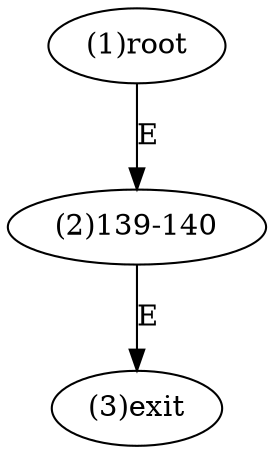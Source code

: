 digraph "" { 
1[ label="(1)root"];
2[ label="(2)139-140"];
3[ label="(3)exit"];
1->2[ label="E"];
2->3[ label="E"];
}